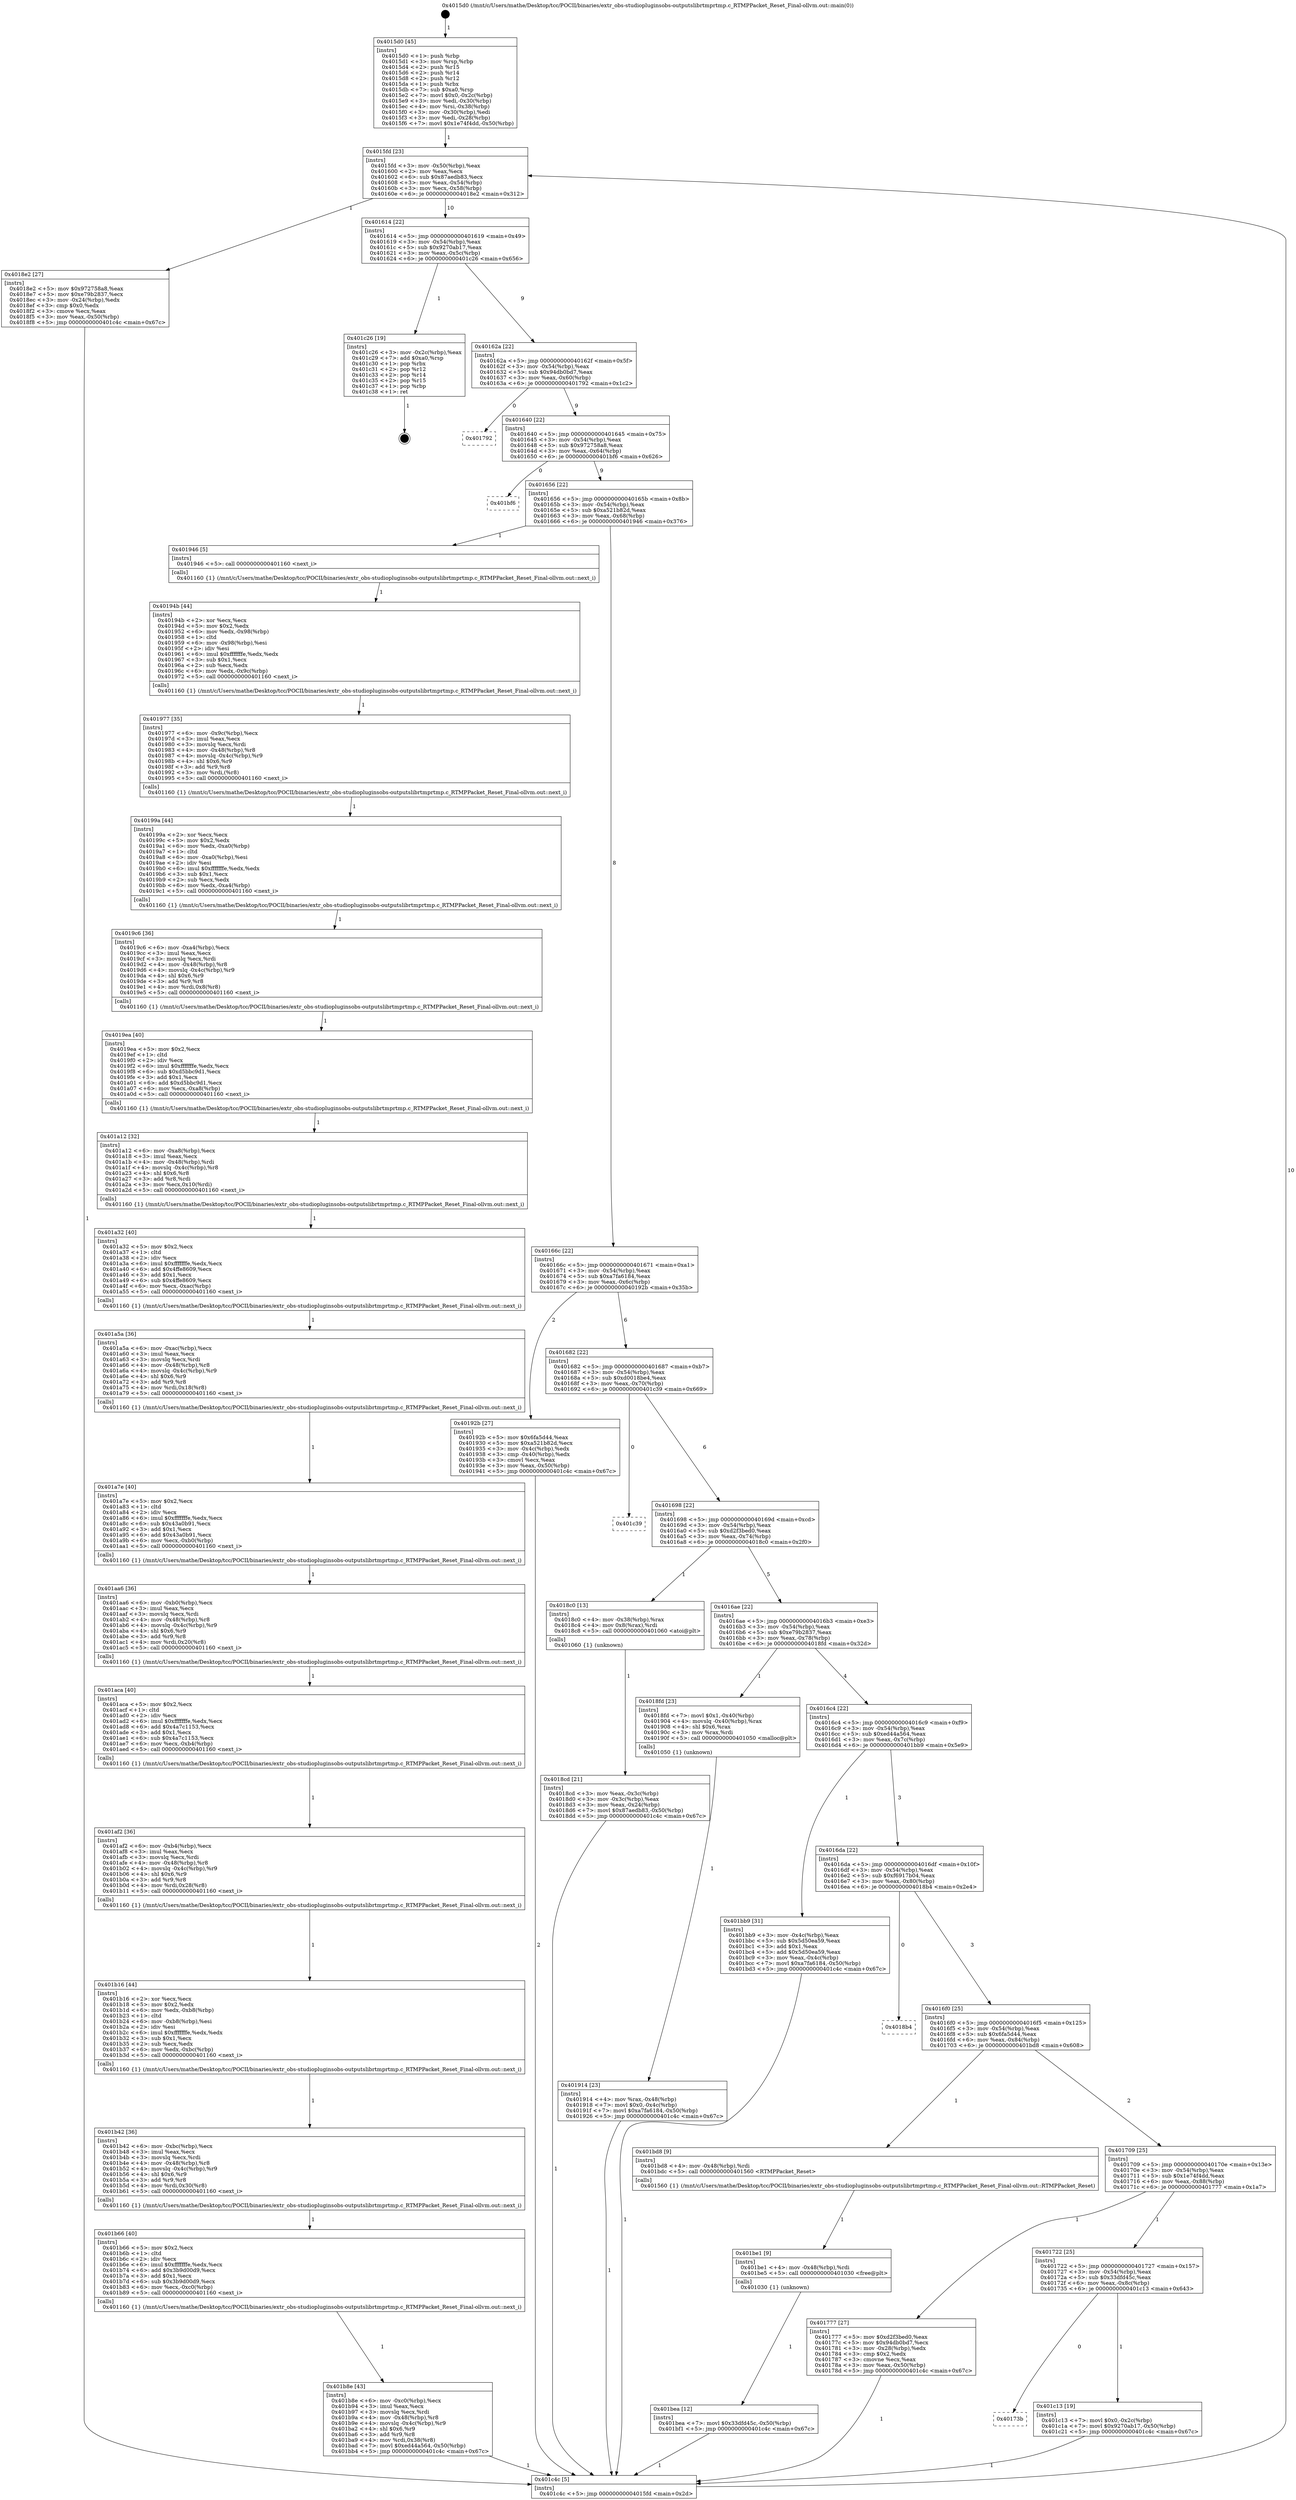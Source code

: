 digraph "0x4015d0" {
  label = "0x4015d0 (/mnt/c/Users/mathe/Desktop/tcc/POCII/binaries/extr_obs-studiopluginsobs-outputslibrtmprtmp.c_RTMPPacket_Reset_Final-ollvm.out::main(0))"
  labelloc = "t"
  node[shape=record]

  Entry [label="",width=0.3,height=0.3,shape=circle,fillcolor=black,style=filled]
  "0x4015fd" [label="{
     0x4015fd [23]\l
     | [instrs]\l
     &nbsp;&nbsp;0x4015fd \<+3\>: mov -0x50(%rbp),%eax\l
     &nbsp;&nbsp;0x401600 \<+2\>: mov %eax,%ecx\l
     &nbsp;&nbsp;0x401602 \<+6\>: sub $0x87aedb83,%ecx\l
     &nbsp;&nbsp;0x401608 \<+3\>: mov %eax,-0x54(%rbp)\l
     &nbsp;&nbsp;0x40160b \<+3\>: mov %ecx,-0x58(%rbp)\l
     &nbsp;&nbsp;0x40160e \<+6\>: je 00000000004018e2 \<main+0x312\>\l
  }"]
  "0x4018e2" [label="{
     0x4018e2 [27]\l
     | [instrs]\l
     &nbsp;&nbsp;0x4018e2 \<+5\>: mov $0x972758a8,%eax\l
     &nbsp;&nbsp;0x4018e7 \<+5\>: mov $0xe79b2837,%ecx\l
     &nbsp;&nbsp;0x4018ec \<+3\>: mov -0x24(%rbp),%edx\l
     &nbsp;&nbsp;0x4018ef \<+3\>: cmp $0x0,%edx\l
     &nbsp;&nbsp;0x4018f2 \<+3\>: cmove %ecx,%eax\l
     &nbsp;&nbsp;0x4018f5 \<+3\>: mov %eax,-0x50(%rbp)\l
     &nbsp;&nbsp;0x4018f8 \<+5\>: jmp 0000000000401c4c \<main+0x67c\>\l
  }"]
  "0x401614" [label="{
     0x401614 [22]\l
     | [instrs]\l
     &nbsp;&nbsp;0x401614 \<+5\>: jmp 0000000000401619 \<main+0x49\>\l
     &nbsp;&nbsp;0x401619 \<+3\>: mov -0x54(%rbp),%eax\l
     &nbsp;&nbsp;0x40161c \<+5\>: sub $0x9270ab17,%eax\l
     &nbsp;&nbsp;0x401621 \<+3\>: mov %eax,-0x5c(%rbp)\l
     &nbsp;&nbsp;0x401624 \<+6\>: je 0000000000401c26 \<main+0x656\>\l
  }"]
  Exit [label="",width=0.3,height=0.3,shape=circle,fillcolor=black,style=filled,peripheries=2]
  "0x401c26" [label="{
     0x401c26 [19]\l
     | [instrs]\l
     &nbsp;&nbsp;0x401c26 \<+3\>: mov -0x2c(%rbp),%eax\l
     &nbsp;&nbsp;0x401c29 \<+7\>: add $0xa0,%rsp\l
     &nbsp;&nbsp;0x401c30 \<+1\>: pop %rbx\l
     &nbsp;&nbsp;0x401c31 \<+2\>: pop %r12\l
     &nbsp;&nbsp;0x401c33 \<+2\>: pop %r14\l
     &nbsp;&nbsp;0x401c35 \<+2\>: pop %r15\l
     &nbsp;&nbsp;0x401c37 \<+1\>: pop %rbp\l
     &nbsp;&nbsp;0x401c38 \<+1\>: ret\l
  }"]
  "0x40162a" [label="{
     0x40162a [22]\l
     | [instrs]\l
     &nbsp;&nbsp;0x40162a \<+5\>: jmp 000000000040162f \<main+0x5f\>\l
     &nbsp;&nbsp;0x40162f \<+3\>: mov -0x54(%rbp),%eax\l
     &nbsp;&nbsp;0x401632 \<+5\>: sub $0x94db0bd7,%eax\l
     &nbsp;&nbsp;0x401637 \<+3\>: mov %eax,-0x60(%rbp)\l
     &nbsp;&nbsp;0x40163a \<+6\>: je 0000000000401792 \<main+0x1c2\>\l
  }"]
  "0x40173b" [label="{
     0x40173b\l
  }", style=dashed]
  "0x401792" [label="{
     0x401792\l
  }", style=dashed]
  "0x401640" [label="{
     0x401640 [22]\l
     | [instrs]\l
     &nbsp;&nbsp;0x401640 \<+5\>: jmp 0000000000401645 \<main+0x75\>\l
     &nbsp;&nbsp;0x401645 \<+3\>: mov -0x54(%rbp),%eax\l
     &nbsp;&nbsp;0x401648 \<+5\>: sub $0x972758a8,%eax\l
     &nbsp;&nbsp;0x40164d \<+3\>: mov %eax,-0x64(%rbp)\l
     &nbsp;&nbsp;0x401650 \<+6\>: je 0000000000401bf6 \<main+0x626\>\l
  }"]
  "0x401c13" [label="{
     0x401c13 [19]\l
     | [instrs]\l
     &nbsp;&nbsp;0x401c13 \<+7\>: movl $0x0,-0x2c(%rbp)\l
     &nbsp;&nbsp;0x401c1a \<+7\>: movl $0x9270ab17,-0x50(%rbp)\l
     &nbsp;&nbsp;0x401c21 \<+5\>: jmp 0000000000401c4c \<main+0x67c\>\l
  }"]
  "0x401bf6" [label="{
     0x401bf6\l
  }", style=dashed]
  "0x401656" [label="{
     0x401656 [22]\l
     | [instrs]\l
     &nbsp;&nbsp;0x401656 \<+5\>: jmp 000000000040165b \<main+0x8b\>\l
     &nbsp;&nbsp;0x40165b \<+3\>: mov -0x54(%rbp),%eax\l
     &nbsp;&nbsp;0x40165e \<+5\>: sub $0xa521b82d,%eax\l
     &nbsp;&nbsp;0x401663 \<+3\>: mov %eax,-0x68(%rbp)\l
     &nbsp;&nbsp;0x401666 \<+6\>: je 0000000000401946 \<main+0x376\>\l
  }"]
  "0x401bea" [label="{
     0x401bea [12]\l
     | [instrs]\l
     &nbsp;&nbsp;0x401bea \<+7\>: movl $0x33dfd45c,-0x50(%rbp)\l
     &nbsp;&nbsp;0x401bf1 \<+5\>: jmp 0000000000401c4c \<main+0x67c\>\l
  }"]
  "0x401946" [label="{
     0x401946 [5]\l
     | [instrs]\l
     &nbsp;&nbsp;0x401946 \<+5\>: call 0000000000401160 \<next_i\>\l
     | [calls]\l
     &nbsp;&nbsp;0x401160 \{1\} (/mnt/c/Users/mathe/Desktop/tcc/POCII/binaries/extr_obs-studiopluginsobs-outputslibrtmprtmp.c_RTMPPacket_Reset_Final-ollvm.out::next_i)\l
  }"]
  "0x40166c" [label="{
     0x40166c [22]\l
     | [instrs]\l
     &nbsp;&nbsp;0x40166c \<+5\>: jmp 0000000000401671 \<main+0xa1\>\l
     &nbsp;&nbsp;0x401671 \<+3\>: mov -0x54(%rbp),%eax\l
     &nbsp;&nbsp;0x401674 \<+5\>: sub $0xa7fa6184,%eax\l
     &nbsp;&nbsp;0x401679 \<+3\>: mov %eax,-0x6c(%rbp)\l
     &nbsp;&nbsp;0x40167c \<+6\>: je 000000000040192b \<main+0x35b\>\l
  }"]
  "0x401be1" [label="{
     0x401be1 [9]\l
     | [instrs]\l
     &nbsp;&nbsp;0x401be1 \<+4\>: mov -0x48(%rbp),%rdi\l
     &nbsp;&nbsp;0x401be5 \<+5\>: call 0000000000401030 \<free@plt\>\l
     | [calls]\l
     &nbsp;&nbsp;0x401030 \{1\} (unknown)\l
  }"]
  "0x40192b" [label="{
     0x40192b [27]\l
     | [instrs]\l
     &nbsp;&nbsp;0x40192b \<+5\>: mov $0x6fa5d44,%eax\l
     &nbsp;&nbsp;0x401930 \<+5\>: mov $0xa521b82d,%ecx\l
     &nbsp;&nbsp;0x401935 \<+3\>: mov -0x4c(%rbp),%edx\l
     &nbsp;&nbsp;0x401938 \<+3\>: cmp -0x40(%rbp),%edx\l
     &nbsp;&nbsp;0x40193b \<+3\>: cmovl %ecx,%eax\l
     &nbsp;&nbsp;0x40193e \<+3\>: mov %eax,-0x50(%rbp)\l
     &nbsp;&nbsp;0x401941 \<+5\>: jmp 0000000000401c4c \<main+0x67c\>\l
  }"]
  "0x401682" [label="{
     0x401682 [22]\l
     | [instrs]\l
     &nbsp;&nbsp;0x401682 \<+5\>: jmp 0000000000401687 \<main+0xb7\>\l
     &nbsp;&nbsp;0x401687 \<+3\>: mov -0x54(%rbp),%eax\l
     &nbsp;&nbsp;0x40168a \<+5\>: sub $0xd0018be4,%eax\l
     &nbsp;&nbsp;0x40168f \<+3\>: mov %eax,-0x70(%rbp)\l
     &nbsp;&nbsp;0x401692 \<+6\>: je 0000000000401c39 \<main+0x669\>\l
  }"]
  "0x401b8e" [label="{
     0x401b8e [43]\l
     | [instrs]\l
     &nbsp;&nbsp;0x401b8e \<+6\>: mov -0xc0(%rbp),%ecx\l
     &nbsp;&nbsp;0x401b94 \<+3\>: imul %eax,%ecx\l
     &nbsp;&nbsp;0x401b97 \<+3\>: movslq %ecx,%rdi\l
     &nbsp;&nbsp;0x401b9a \<+4\>: mov -0x48(%rbp),%r8\l
     &nbsp;&nbsp;0x401b9e \<+4\>: movslq -0x4c(%rbp),%r9\l
     &nbsp;&nbsp;0x401ba2 \<+4\>: shl $0x6,%r9\l
     &nbsp;&nbsp;0x401ba6 \<+3\>: add %r9,%r8\l
     &nbsp;&nbsp;0x401ba9 \<+4\>: mov %rdi,0x38(%r8)\l
     &nbsp;&nbsp;0x401bad \<+7\>: movl $0xed44a564,-0x50(%rbp)\l
     &nbsp;&nbsp;0x401bb4 \<+5\>: jmp 0000000000401c4c \<main+0x67c\>\l
  }"]
  "0x401c39" [label="{
     0x401c39\l
  }", style=dashed]
  "0x401698" [label="{
     0x401698 [22]\l
     | [instrs]\l
     &nbsp;&nbsp;0x401698 \<+5\>: jmp 000000000040169d \<main+0xcd\>\l
     &nbsp;&nbsp;0x40169d \<+3\>: mov -0x54(%rbp),%eax\l
     &nbsp;&nbsp;0x4016a0 \<+5\>: sub $0xd2f3bed0,%eax\l
     &nbsp;&nbsp;0x4016a5 \<+3\>: mov %eax,-0x74(%rbp)\l
     &nbsp;&nbsp;0x4016a8 \<+6\>: je 00000000004018c0 \<main+0x2f0\>\l
  }"]
  "0x401b66" [label="{
     0x401b66 [40]\l
     | [instrs]\l
     &nbsp;&nbsp;0x401b66 \<+5\>: mov $0x2,%ecx\l
     &nbsp;&nbsp;0x401b6b \<+1\>: cltd\l
     &nbsp;&nbsp;0x401b6c \<+2\>: idiv %ecx\l
     &nbsp;&nbsp;0x401b6e \<+6\>: imul $0xfffffffe,%edx,%ecx\l
     &nbsp;&nbsp;0x401b74 \<+6\>: add $0x3b9d00d9,%ecx\l
     &nbsp;&nbsp;0x401b7a \<+3\>: add $0x1,%ecx\l
     &nbsp;&nbsp;0x401b7d \<+6\>: sub $0x3b9d00d9,%ecx\l
     &nbsp;&nbsp;0x401b83 \<+6\>: mov %ecx,-0xc0(%rbp)\l
     &nbsp;&nbsp;0x401b89 \<+5\>: call 0000000000401160 \<next_i\>\l
     | [calls]\l
     &nbsp;&nbsp;0x401160 \{1\} (/mnt/c/Users/mathe/Desktop/tcc/POCII/binaries/extr_obs-studiopluginsobs-outputslibrtmprtmp.c_RTMPPacket_Reset_Final-ollvm.out::next_i)\l
  }"]
  "0x4018c0" [label="{
     0x4018c0 [13]\l
     | [instrs]\l
     &nbsp;&nbsp;0x4018c0 \<+4\>: mov -0x38(%rbp),%rax\l
     &nbsp;&nbsp;0x4018c4 \<+4\>: mov 0x8(%rax),%rdi\l
     &nbsp;&nbsp;0x4018c8 \<+5\>: call 0000000000401060 \<atoi@plt\>\l
     | [calls]\l
     &nbsp;&nbsp;0x401060 \{1\} (unknown)\l
  }"]
  "0x4016ae" [label="{
     0x4016ae [22]\l
     | [instrs]\l
     &nbsp;&nbsp;0x4016ae \<+5\>: jmp 00000000004016b3 \<main+0xe3\>\l
     &nbsp;&nbsp;0x4016b3 \<+3\>: mov -0x54(%rbp),%eax\l
     &nbsp;&nbsp;0x4016b6 \<+5\>: sub $0xe79b2837,%eax\l
     &nbsp;&nbsp;0x4016bb \<+3\>: mov %eax,-0x78(%rbp)\l
     &nbsp;&nbsp;0x4016be \<+6\>: je 00000000004018fd \<main+0x32d\>\l
  }"]
  "0x401b42" [label="{
     0x401b42 [36]\l
     | [instrs]\l
     &nbsp;&nbsp;0x401b42 \<+6\>: mov -0xbc(%rbp),%ecx\l
     &nbsp;&nbsp;0x401b48 \<+3\>: imul %eax,%ecx\l
     &nbsp;&nbsp;0x401b4b \<+3\>: movslq %ecx,%rdi\l
     &nbsp;&nbsp;0x401b4e \<+4\>: mov -0x48(%rbp),%r8\l
     &nbsp;&nbsp;0x401b52 \<+4\>: movslq -0x4c(%rbp),%r9\l
     &nbsp;&nbsp;0x401b56 \<+4\>: shl $0x6,%r9\l
     &nbsp;&nbsp;0x401b5a \<+3\>: add %r9,%r8\l
     &nbsp;&nbsp;0x401b5d \<+4\>: mov %rdi,0x30(%r8)\l
     &nbsp;&nbsp;0x401b61 \<+5\>: call 0000000000401160 \<next_i\>\l
     | [calls]\l
     &nbsp;&nbsp;0x401160 \{1\} (/mnt/c/Users/mathe/Desktop/tcc/POCII/binaries/extr_obs-studiopluginsobs-outputslibrtmprtmp.c_RTMPPacket_Reset_Final-ollvm.out::next_i)\l
  }"]
  "0x4018fd" [label="{
     0x4018fd [23]\l
     | [instrs]\l
     &nbsp;&nbsp;0x4018fd \<+7\>: movl $0x1,-0x40(%rbp)\l
     &nbsp;&nbsp;0x401904 \<+4\>: movslq -0x40(%rbp),%rax\l
     &nbsp;&nbsp;0x401908 \<+4\>: shl $0x6,%rax\l
     &nbsp;&nbsp;0x40190c \<+3\>: mov %rax,%rdi\l
     &nbsp;&nbsp;0x40190f \<+5\>: call 0000000000401050 \<malloc@plt\>\l
     | [calls]\l
     &nbsp;&nbsp;0x401050 \{1\} (unknown)\l
  }"]
  "0x4016c4" [label="{
     0x4016c4 [22]\l
     | [instrs]\l
     &nbsp;&nbsp;0x4016c4 \<+5\>: jmp 00000000004016c9 \<main+0xf9\>\l
     &nbsp;&nbsp;0x4016c9 \<+3\>: mov -0x54(%rbp),%eax\l
     &nbsp;&nbsp;0x4016cc \<+5\>: sub $0xed44a564,%eax\l
     &nbsp;&nbsp;0x4016d1 \<+3\>: mov %eax,-0x7c(%rbp)\l
     &nbsp;&nbsp;0x4016d4 \<+6\>: je 0000000000401bb9 \<main+0x5e9\>\l
  }"]
  "0x401b16" [label="{
     0x401b16 [44]\l
     | [instrs]\l
     &nbsp;&nbsp;0x401b16 \<+2\>: xor %ecx,%ecx\l
     &nbsp;&nbsp;0x401b18 \<+5\>: mov $0x2,%edx\l
     &nbsp;&nbsp;0x401b1d \<+6\>: mov %edx,-0xb8(%rbp)\l
     &nbsp;&nbsp;0x401b23 \<+1\>: cltd\l
     &nbsp;&nbsp;0x401b24 \<+6\>: mov -0xb8(%rbp),%esi\l
     &nbsp;&nbsp;0x401b2a \<+2\>: idiv %esi\l
     &nbsp;&nbsp;0x401b2c \<+6\>: imul $0xfffffffe,%edx,%edx\l
     &nbsp;&nbsp;0x401b32 \<+3\>: sub $0x1,%ecx\l
     &nbsp;&nbsp;0x401b35 \<+2\>: sub %ecx,%edx\l
     &nbsp;&nbsp;0x401b37 \<+6\>: mov %edx,-0xbc(%rbp)\l
     &nbsp;&nbsp;0x401b3d \<+5\>: call 0000000000401160 \<next_i\>\l
     | [calls]\l
     &nbsp;&nbsp;0x401160 \{1\} (/mnt/c/Users/mathe/Desktop/tcc/POCII/binaries/extr_obs-studiopluginsobs-outputslibrtmprtmp.c_RTMPPacket_Reset_Final-ollvm.out::next_i)\l
  }"]
  "0x401bb9" [label="{
     0x401bb9 [31]\l
     | [instrs]\l
     &nbsp;&nbsp;0x401bb9 \<+3\>: mov -0x4c(%rbp),%eax\l
     &nbsp;&nbsp;0x401bbc \<+5\>: sub $0x5d50ea59,%eax\l
     &nbsp;&nbsp;0x401bc1 \<+3\>: add $0x1,%eax\l
     &nbsp;&nbsp;0x401bc4 \<+5\>: add $0x5d50ea59,%eax\l
     &nbsp;&nbsp;0x401bc9 \<+3\>: mov %eax,-0x4c(%rbp)\l
     &nbsp;&nbsp;0x401bcc \<+7\>: movl $0xa7fa6184,-0x50(%rbp)\l
     &nbsp;&nbsp;0x401bd3 \<+5\>: jmp 0000000000401c4c \<main+0x67c\>\l
  }"]
  "0x4016da" [label="{
     0x4016da [22]\l
     | [instrs]\l
     &nbsp;&nbsp;0x4016da \<+5\>: jmp 00000000004016df \<main+0x10f\>\l
     &nbsp;&nbsp;0x4016df \<+3\>: mov -0x54(%rbp),%eax\l
     &nbsp;&nbsp;0x4016e2 \<+5\>: sub $0xf6917b04,%eax\l
     &nbsp;&nbsp;0x4016e7 \<+3\>: mov %eax,-0x80(%rbp)\l
     &nbsp;&nbsp;0x4016ea \<+6\>: je 00000000004018b4 \<main+0x2e4\>\l
  }"]
  "0x401af2" [label="{
     0x401af2 [36]\l
     | [instrs]\l
     &nbsp;&nbsp;0x401af2 \<+6\>: mov -0xb4(%rbp),%ecx\l
     &nbsp;&nbsp;0x401af8 \<+3\>: imul %eax,%ecx\l
     &nbsp;&nbsp;0x401afb \<+3\>: movslq %ecx,%rdi\l
     &nbsp;&nbsp;0x401afe \<+4\>: mov -0x48(%rbp),%r8\l
     &nbsp;&nbsp;0x401b02 \<+4\>: movslq -0x4c(%rbp),%r9\l
     &nbsp;&nbsp;0x401b06 \<+4\>: shl $0x6,%r9\l
     &nbsp;&nbsp;0x401b0a \<+3\>: add %r9,%r8\l
     &nbsp;&nbsp;0x401b0d \<+4\>: mov %rdi,0x28(%r8)\l
     &nbsp;&nbsp;0x401b11 \<+5\>: call 0000000000401160 \<next_i\>\l
     | [calls]\l
     &nbsp;&nbsp;0x401160 \{1\} (/mnt/c/Users/mathe/Desktop/tcc/POCII/binaries/extr_obs-studiopluginsobs-outputslibrtmprtmp.c_RTMPPacket_Reset_Final-ollvm.out::next_i)\l
  }"]
  "0x4018b4" [label="{
     0x4018b4\l
  }", style=dashed]
  "0x4016f0" [label="{
     0x4016f0 [25]\l
     | [instrs]\l
     &nbsp;&nbsp;0x4016f0 \<+5\>: jmp 00000000004016f5 \<main+0x125\>\l
     &nbsp;&nbsp;0x4016f5 \<+3\>: mov -0x54(%rbp),%eax\l
     &nbsp;&nbsp;0x4016f8 \<+5\>: sub $0x6fa5d44,%eax\l
     &nbsp;&nbsp;0x4016fd \<+6\>: mov %eax,-0x84(%rbp)\l
     &nbsp;&nbsp;0x401703 \<+6\>: je 0000000000401bd8 \<main+0x608\>\l
  }"]
  "0x401aca" [label="{
     0x401aca [40]\l
     | [instrs]\l
     &nbsp;&nbsp;0x401aca \<+5\>: mov $0x2,%ecx\l
     &nbsp;&nbsp;0x401acf \<+1\>: cltd\l
     &nbsp;&nbsp;0x401ad0 \<+2\>: idiv %ecx\l
     &nbsp;&nbsp;0x401ad2 \<+6\>: imul $0xfffffffe,%edx,%ecx\l
     &nbsp;&nbsp;0x401ad8 \<+6\>: add $0x4a7c1153,%ecx\l
     &nbsp;&nbsp;0x401ade \<+3\>: add $0x1,%ecx\l
     &nbsp;&nbsp;0x401ae1 \<+6\>: sub $0x4a7c1153,%ecx\l
     &nbsp;&nbsp;0x401ae7 \<+6\>: mov %ecx,-0xb4(%rbp)\l
     &nbsp;&nbsp;0x401aed \<+5\>: call 0000000000401160 \<next_i\>\l
     | [calls]\l
     &nbsp;&nbsp;0x401160 \{1\} (/mnt/c/Users/mathe/Desktop/tcc/POCII/binaries/extr_obs-studiopluginsobs-outputslibrtmprtmp.c_RTMPPacket_Reset_Final-ollvm.out::next_i)\l
  }"]
  "0x401bd8" [label="{
     0x401bd8 [9]\l
     | [instrs]\l
     &nbsp;&nbsp;0x401bd8 \<+4\>: mov -0x48(%rbp),%rdi\l
     &nbsp;&nbsp;0x401bdc \<+5\>: call 0000000000401560 \<RTMPPacket_Reset\>\l
     | [calls]\l
     &nbsp;&nbsp;0x401560 \{1\} (/mnt/c/Users/mathe/Desktop/tcc/POCII/binaries/extr_obs-studiopluginsobs-outputslibrtmprtmp.c_RTMPPacket_Reset_Final-ollvm.out::RTMPPacket_Reset)\l
  }"]
  "0x401709" [label="{
     0x401709 [25]\l
     | [instrs]\l
     &nbsp;&nbsp;0x401709 \<+5\>: jmp 000000000040170e \<main+0x13e\>\l
     &nbsp;&nbsp;0x40170e \<+3\>: mov -0x54(%rbp),%eax\l
     &nbsp;&nbsp;0x401711 \<+5\>: sub $0x1e74f4dd,%eax\l
     &nbsp;&nbsp;0x401716 \<+6\>: mov %eax,-0x88(%rbp)\l
     &nbsp;&nbsp;0x40171c \<+6\>: je 0000000000401777 \<main+0x1a7\>\l
  }"]
  "0x401aa6" [label="{
     0x401aa6 [36]\l
     | [instrs]\l
     &nbsp;&nbsp;0x401aa6 \<+6\>: mov -0xb0(%rbp),%ecx\l
     &nbsp;&nbsp;0x401aac \<+3\>: imul %eax,%ecx\l
     &nbsp;&nbsp;0x401aaf \<+3\>: movslq %ecx,%rdi\l
     &nbsp;&nbsp;0x401ab2 \<+4\>: mov -0x48(%rbp),%r8\l
     &nbsp;&nbsp;0x401ab6 \<+4\>: movslq -0x4c(%rbp),%r9\l
     &nbsp;&nbsp;0x401aba \<+4\>: shl $0x6,%r9\l
     &nbsp;&nbsp;0x401abe \<+3\>: add %r9,%r8\l
     &nbsp;&nbsp;0x401ac1 \<+4\>: mov %rdi,0x20(%r8)\l
     &nbsp;&nbsp;0x401ac5 \<+5\>: call 0000000000401160 \<next_i\>\l
     | [calls]\l
     &nbsp;&nbsp;0x401160 \{1\} (/mnt/c/Users/mathe/Desktop/tcc/POCII/binaries/extr_obs-studiopluginsobs-outputslibrtmprtmp.c_RTMPPacket_Reset_Final-ollvm.out::next_i)\l
  }"]
  "0x401777" [label="{
     0x401777 [27]\l
     | [instrs]\l
     &nbsp;&nbsp;0x401777 \<+5\>: mov $0xd2f3bed0,%eax\l
     &nbsp;&nbsp;0x40177c \<+5\>: mov $0x94db0bd7,%ecx\l
     &nbsp;&nbsp;0x401781 \<+3\>: mov -0x28(%rbp),%edx\l
     &nbsp;&nbsp;0x401784 \<+3\>: cmp $0x2,%edx\l
     &nbsp;&nbsp;0x401787 \<+3\>: cmovne %ecx,%eax\l
     &nbsp;&nbsp;0x40178a \<+3\>: mov %eax,-0x50(%rbp)\l
     &nbsp;&nbsp;0x40178d \<+5\>: jmp 0000000000401c4c \<main+0x67c\>\l
  }"]
  "0x401722" [label="{
     0x401722 [25]\l
     | [instrs]\l
     &nbsp;&nbsp;0x401722 \<+5\>: jmp 0000000000401727 \<main+0x157\>\l
     &nbsp;&nbsp;0x401727 \<+3\>: mov -0x54(%rbp),%eax\l
     &nbsp;&nbsp;0x40172a \<+5\>: sub $0x33dfd45c,%eax\l
     &nbsp;&nbsp;0x40172f \<+6\>: mov %eax,-0x8c(%rbp)\l
     &nbsp;&nbsp;0x401735 \<+6\>: je 0000000000401c13 \<main+0x643\>\l
  }"]
  "0x401c4c" [label="{
     0x401c4c [5]\l
     | [instrs]\l
     &nbsp;&nbsp;0x401c4c \<+5\>: jmp 00000000004015fd \<main+0x2d\>\l
  }"]
  "0x4015d0" [label="{
     0x4015d0 [45]\l
     | [instrs]\l
     &nbsp;&nbsp;0x4015d0 \<+1\>: push %rbp\l
     &nbsp;&nbsp;0x4015d1 \<+3\>: mov %rsp,%rbp\l
     &nbsp;&nbsp;0x4015d4 \<+2\>: push %r15\l
     &nbsp;&nbsp;0x4015d6 \<+2\>: push %r14\l
     &nbsp;&nbsp;0x4015d8 \<+2\>: push %r12\l
     &nbsp;&nbsp;0x4015da \<+1\>: push %rbx\l
     &nbsp;&nbsp;0x4015db \<+7\>: sub $0xa0,%rsp\l
     &nbsp;&nbsp;0x4015e2 \<+7\>: movl $0x0,-0x2c(%rbp)\l
     &nbsp;&nbsp;0x4015e9 \<+3\>: mov %edi,-0x30(%rbp)\l
     &nbsp;&nbsp;0x4015ec \<+4\>: mov %rsi,-0x38(%rbp)\l
     &nbsp;&nbsp;0x4015f0 \<+3\>: mov -0x30(%rbp),%edi\l
     &nbsp;&nbsp;0x4015f3 \<+3\>: mov %edi,-0x28(%rbp)\l
     &nbsp;&nbsp;0x4015f6 \<+7\>: movl $0x1e74f4dd,-0x50(%rbp)\l
  }"]
  "0x4018cd" [label="{
     0x4018cd [21]\l
     | [instrs]\l
     &nbsp;&nbsp;0x4018cd \<+3\>: mov %eax,-0x3c(%rbp)\l
     &nbsp;&nbsp;0x4018d0 \<+3\>: mov -0x3c(%rbp),%eax\l
     &nbsp;&nbsp;0x4018d3 \<+3\>: mov %eax,-0x24(%rbp)\l
     &nbsp;&nbsp;0x4018d6 \<+7\>: movl $0x87aedb83,-0x50(%rbp)\l
     &nbsp;&nbsp;0x4018dd \<+5\>: jmp 0000000000401c4c \<main+0x67c\>\l
  }"]
  "0x401914" [label="{
     0x401914 [23]\l
     | [instrs]\l
     &nbsp;&nbsp;0x401914 \<+4\>: mov %rax,-0x48(%rbp)\l
     &nbsp;&nbsp;0x401918 \<+7\>: movl $0x0,-0x4c(%rbp)\l
     &nbsp;&nbsp;0x40191f \<+7\>: movl $0xa7fa6184,-0x50(%rbp)\l
     &nbsp;&nbsp;0x401926 \<+5\>: jmp 0000000000401c4c \<main+0x67c\>\l
  }"]
  "0x40194b" [label="{
     0x40194b [44]\l
     | [instrs]\l
     &nbsp;&nbsp;0x40194b \<+2\>: xor %ecx,%ecx\l
     &nbsp;&nbsp;0x40194d \<+5\>: mov $0x2,%edx\l
     &nbsp;&nbsp;0x401952 \<+6\>: mov %edx,-0x98(%rbp)\l
     &nbsp;&nbsp;0x401958 \<+1\>: cltd\l
     &nbsp;&nbsp;0x401959 \<+6\>: mov -0x98(%rbp),%esi\l
     &nbsp;&nbsp;0x40195f \<+2\>: idiv %esi\l
     &nbsp;&nbsp;0x401961 \<+6\>: imul $0xfffffffe,%edx,%edx\l
     &nbsp;&nbsp;0x401967 \<+3\>: sub $0x1,%ecx\l
     &nbsp;&nbsp;0x40196a \<+2\>: sub %ecx,%edx\l
     &nbsp;&nbsp;0x40196c \<+6\>: mov %edx,-0x9c(%rbp)\l
     &nbsp;&nbsp;0x401972 \<+5\>: call 0000000000401160 \<next_i\>\l
     | [calls]\l
     &nbsp;&nbsp;0x401160 \{1\} (/mnt/c/Users/mathe/Desktop/tcc/POCII/binaries/extr_obs-studiopluginsobs-outputslibrtmprtmp.c_RTMPPacket_Reset_Final-ollvm.out::next_i)\l
  }"]
  "0x401977" [label="{
     0x401977 [35]\l
     | [instrs]\l
     &nbsp;&nbsp;0x401977 \<+6\>: mov -0x9c(%rbp),%ecx\l
     &nbsp;&nbsp;0x40197d \<+3\>: imul %eax,%ecx\l
     &nbsp;&nbsp;0x401980 \<+3\>: movslq %ecx,%rdi\l
     &nbsp;&nbsp;0x401983 \<+4\>: mov -0x48(%rbp),%r8\l
     &nbsp;&nbsp;0x401987 \<+4\>: movslq -0x4c(%rbp),%r9\l
     &nbsp;&nbsp;0x40198b \<+4\>: shl $0x6,%r9\l
     &nbsp;&nbsp;0x40198f \<+3\>: add %r9,%r8\l
     &nbsp;&nbsp;0x401992 \<+3\>: mov %rdi,(%r8)\l
     &nbsp;&nbsp;0x401995 \<+5\>: call 0000000000401160 \<next_i\>\l
     | [calls]\l
     &nbsp;&nbsp;0x401160 \{1\} (/mnt/c/Users/mathe/Desktop/tcc/POCII/binaries/extr_obs-studiopluginsobs-outputslibrtmprtmp.c_RTMPPacket_Reset_Final-ollvm.out::next_i)\l
  }"]
  "0x40199a" [label="{
     0x40199a [44]\l
     | [instrs]\l
     &nbsp;&nbsp;0x40199a \<+2\>: xor %ecx,%ecx\l
     &nbsp;&nbsp;0x40199c \<+5\>: mov $0x2,%edx\l
     &nbsp;&nbsp;0x4019a1 \<+6\>: mov %edx,-0xa0(%rbp)\l
     &nbsp;&nbsp;0x4019a7 \<+1\>: cltd\l
     &nbsp;&nbsp;0x4019a8 \<+6\>: mov -0xa0(%rbp),%esi\l
     &nbsp;&nbsp;0x4019ae \<+2\>: idiv %esi\l
     &nbsp;&nbsp;0x4019b0 \<+6\>: imul $0xfffffffe,%edx,%edx\l
     &nbsp;&nbsp;0x4019b6 \<+3\>: sub $0x1,%ecx\l
     &nbsp;&nbsp;0x4019b9 \<+2\>: sub %ecx,%edx\l
     &nbsp;&nbsp;0x4019bb \<+6\>: mov %edx,-0xa4(%rbp)\l
     &nbsp;&nbsp;0x4019c1 \<+5\>: call 0000000000401160 \<next_i\>\l
     | [calls]\l
     &nbsp;&nbsp;0x401160 \{1\} (/mnt/c/Users/mathe/Desktop/tcc/POCII/binaries/extr_obs-studiopluginsobs-outputslibrtmprtmp.c_RTMPPacket_Reset_Final-ollvm.out::next_i)\l
  }"]
  "0x4019c6" [label="{
     0x4019c6 [36]\l
     | [instrs]\l
     &nbsp;&nbsp;0x4019c6 \<+6\>: mov -0xa4(%rbp),%ecx\l
     &nbsp;&nbsp;0x4019cc \<+3\>: imul %eax,%ecx\l
     &nbsp;&nbsp;0x4019cf \<+3\>: movslq %ecx,%rdi\l
     &nbsp;&nbsp;0x4019d2 \<+4\>: mov -0x48(%rbp),%r8\l
     &nbsp;&nbsp;0x4019d6 \<+4\>: movslq -0x4c(%rbp),%r9\l
     &nbsp;&nbsp;0x4019da \<+4\>: shl $0x6,%r9\l
     &nbsp;&nbsp;0x4019de \<+3\>: add %r9,%r8\l
     &nbsp;&nbsp;0x4019e1 \<+4\>: mov %rdi,0x8(%r8)\l
     &nbsp;&nbsp;0x4019e5 \<+5\>: call 0000000000401160 \<next_i\>\l
     | [calls]\l
     &nbsp;&nbsp;0x401160 \{1\} (/mnt/c/Users/mathe/Desktop/tcc/POCII/binaries/extr_obs-studiopluginsobs-outputslibrtmprtmp.c_RTMPPacket_Reset_Final-ollvm.out::next_i)\l
  }"]
  "0x4019ea" [label="{
     0x4019ea [40]\l
     | [instrs]\l
     &nbsp;&nbsp;0x4019ea \<+5\>: mov $0x2,%ecx\l
     &nbsp;&nbsp;0x4019ef \<+1\>: cltd\l
     &nbsp;&nbsp;0x4019f0 \<+2\>: idiv %ecx\l
     &nbsp;&nbsp;0x4019f2 \<+6\>: imul $0xfffffffe,%edx,%ecx\l
     &nbsp;&nbsp;0x4019f8 \<+6\>: sub $0xd5bbc9d1,%ecx\l
     &nbsp;&nbsp;0x4019fe \<+3\>: add $0x1,%ecx\l
     &nbsp;&nbsp;0x401a01 \<+6\>: add $0xd5bbc9d1,%ecx\l
     &nbsp;&nbsp;0x401a07 \<+6\>: mov %ecx,-0xa8(%rbp)\l
     &nbsp;&nbsp;0x401a0d \<+5\>: call 0000000000401160 \<next_i\>\l
     | [calls]\l
     &nbsp;&nbsp;0x401160 \{1\} (/mnt/c/Users/mathe/Desktop/tcc/POCII/binaries/extr_obs-studiopluginsobs-outputslibrtmprtmp.c_RTMPPacket_Reset_Final-ollvm.out::next_i)\l
  }"]
  "0x401a12" [label="{
     0x401a12 [32]\l
     | [instrs]\l
     &nbsp;&nbsp;0x401a12 \<+6\>: mov -0xa8(%rbp),%ecx\l
     &nbsp;&nbsp;0x401a18 \<+3\>: imul %eax,%ecx\l
     &nbsp;&nbsp;0x401a1b \<+4\>: mov -0x48(%rbp),%rdi\l
     &nbsp;&nbsp;0x401a1f \<+4\>: movslq -0x4c(%rbp),%r8\l
     &nbsp;&nbsp;0x401a23 \<+4\>: shl $0x6,%r8\l
     &nbsp;&nbsp;0x401a27 \<+3\>: add %r8,%rdi\l
     &nbsp;&nbsp;0x401a2a \<+3\>: mov %ecx,0x10(%rdi)\l
     &nbsp;&nbsp;0x401a2d \<+5\>: call 0000000000401160 \<next_i\>\l
     | [calls]\l
     &nbsp;&nbsp;0x401160 \{1\} (/mnt/c/Users/mathe/Desktop/tcc/POCII/binaries/extr_obs-studiopluginsobs-outputslibrtmprtmp.c_RTMPPacket_Reset_Final-ollvm.out::next_i)\l
  }"]
  "0x401a32" [label="{
     0x401a32 [40]\l
     | [instrs]\l
     &nbsp;&nbsp;0x401a32 \<+5\>: mov $0x2,%ecx\l
     &nbsp;&nbsp;0x401a37 \<+1\>: cltd\l
     &nbsp;&nbsp;0x401a38 \<+2\>: idiv %ecx\l
     &nbsp;&nbsp;0x401a3a \<+6\>: imul $0xfffffffe,%edx,%ecx\l
     &nbsp;&nbsp;0x401a40 \<+6\>: add $0x4ffe8609,%ecx\l
     &nbsp;&nbsp;0x401a46 \<+3\>: add $0x1,%ecx\l
     &nbsp;&nbsp;0x401a49 \<+6\>: sub $0x4ffe8609,%ecx\l
     &nbsp;&nbsp;0x401a4f \<+6\>: mov %ecx,-0xac(%rbp)\l
     &nbsp;&nbsp;0x401a55 \<+5\>: call 0000000000401160 \<next_i\>\l
     | [calls]\l
     &nbsp;&nbsp;0x401160 \{1\} (/mnt/c/Users/mathe/Desktop/tcc/POCII/binaries/extr_obs-studiopluginsobs-outputslibrtmprtmp.c_RTMPPacket_Reset_Final-ollvm.out::next_i)\l
  }"]
  "0x401a5a" [label="{
     0x401a5a [36]\l
     | [instrs]\l
     &nbsp;&nbsp;0x401a5a \<+6\>: mov -0xac(%rbp),%ecx\l
     &nbsp;&nbsp;0x401a60 \<+3\>: imul %eax,%ecx\l
     &nbsp;&nbsp;0x401a63 \<+3\>: movslq %ecx,%rdi\l
     &nbsp;&nbsp;0x401a66 \<+4\>: mov -0x48(%rbp),%r8\l
     &nbsp;&nbsp;0x401a6a \<+4\>: movslq -0x4c(%rbp),%r9\l
     &nbsp;&nbsp;0x401a6e \<+4\>: shl $0x6,%r9\l
     &nbsp;&nbsp;0x401a72 \<+3\>: add %r9,%r8\l
     &nbsp;&nbsp;0x401a75 \<+4\>: mov %rdi,0x18(%r8)\l
     &nbsp;&nbsp;0x401a79 \<+5\>: call 0000000000401160 \<next_i\>\l
     | [calls]\l
     &nbsp;&nbsp;0x401160 \{1\} (/mnt/c/Users/mathe/Desktop/tcc/POCII/binaries/extr_obs-studiopluginsobs-outputslibrtmprtmp.c_RTMPPacket_Reset_Final-ollvm.out::next_i)\l
  }"]
  "0x401a7e" [label="{
     0x401a7e [40]\l
     | [instrs]\l
     &nbsp;&nbsp;0x401a7e \<+5\>: mov $0x2,%ecx\l
     &nbsp;&nbsp;0x401a83 \<+1\>: cltd\l
     &nbsp;&nbsp;0x401a84 \<+2\>: idiv %ecx\l
     &nbsp;&nbsp;0x401a86 \<+6\>: imul $0xfffffffe,%edx,%ecx\l
     &nbsp;&nbsp;0x401a8c \<+6\>: sub $0x43a0b91,%ecx\l
     &nbsp;&nbsp;0x401a92 \<+3\>: add $0x1,%ecx\l
     &nbsp;&nbsp;0x401a95 \<+6\>: add $0x43a0b91,%ecx\l
     &nbsp;&nbsp;0x401a9b \<+6\>: mov %ecx,-0xb0(%rbp)\l
     &nbsp;&nbsp;0x401aa1 \<+5\>: call 0000000000401160 \<next_i\>\l
     | [calls]\l
     &nbsp;&nbsp;0x401160 \{1\} (/mnt/c/Users/mathe/Desktop/tcc/POCII/binaries/extr_obs-studiopluginsobs-outputslibrtmprtmp.c_RTMPPacket_Reset_Final-ollvm.out::next_i)\l
  }"]
  Entry -> "0x4015d0" [label=" 1"]
  "0x4015fd" -> "0x4018e2" [label=" 1"]
  "0x4015fd" -> "0x401614" [label=" 10"]
  "0x401c26" -> Exit [label=" 1"]
  "0x401614" -> "0x401c26" [label=" 1"]
  "0x401614" -> "0x40162a" [label=" 9"]
  "0x401c13" -> "0x401c4c" [label=" 1"]
  "0x40162a" -> "0x401792" [label=" 0"]
  "0x40162a" -> "0x401640" [label=" 9"]
  "0x401722" -> "0x40173b" [label=" 0"]
  "0x401640" -> "0x401bf6" [label=" 0"]
  "0x401640" -> "0x401656" [label=" 9"]
  "0x401722" -> "0x401c13" [label=" 1"]
  "0x401656" -> "0x401946" [label=" 1"]
  "0x401656" -> "0x40166c" [label=" 8"]
  "0x401bea" -> "0x401c4c" [label=" 1"]
  "0x40166c" -> "0x40192b" [label=" 2"]
  "0x40166c" -> "0x401682" [label=" 6"]
  "0x401be1" -> "0x401bea" [label=" 1"]
  "0x401682" -> "0x401c39" [label=" 0"]
  "0x401682" -> "0x401698" [label=" 6"]
  "0x401bd8" -> "0x401be1" [label=" 1"]
  "0x401698" -> "0x4018c0" [label=" 1"]
  "0x401698" -> "0x4016ae" [label=" 5"]
  "0x401bb9" -> "0x401c4c" [label=" 1"]
  "0x4016ae" -> "0x4018fd" [label=" 1"]
  "0x4016ae" -> "0x4016c4" [label=" 4"]
  "0x401b8e" -> "0x401c4c" [label=" 1"]
  "0x4016c4" -> "0x401bb9" [label=" 1"]
  "0x4016c4" -> "0x4016da" [label=" 3"]
  "0x401b66" -> "0x401b8e" [label=" 1"]
  "0x4016da" -> "0x4018b4" [label=" 0"]
  "0x4016da" -> "0x4016f0" [label=" 3"]
  "0x401b42" -> "0x401b66" [label=" 1"]
  "0x4016f0" -> "0x401bd8" [label=" 1"]
  "0x4016f0" -> "0x401709" [label=" 2"]
  "0x401b16" -> "0x401b42" [label=" 1"]
  "0x401709" -> "0x401777" [label=" 1"]
  "0x401709" -> "0x401722" [label=" 1"]
  "0x401777" -> "0x401c4c" [label=" 1"]
  "0x4015d0" -> "0x4015fd" [label=" 1"]
  "0x401c4c" -> "0x4015fd" [label=" 10"]
  "0x4018c0" -> "0x4018cd" [label=" 1"]
  "0x4018cd" -> "0x401c4c" [label=" 1"]
  "0x4018e2" -> "0x401c4c" [label=" 1"]
  "0x4018fd" -> "0x401914" [label=" 1"]
  "0x401914" -> "0x401c4c" [label=" 1"]
  "0x40192b" -> "0x401c4c" [label=" 2"]
  "0x401946" -> "0x40194b" [label=" 1"]
  "0x40194b" -> "0x401977" [label=" 1"]
  "0x401977" -> "0x40199a" [label=" 1"]
  "0x40199a" -> "0x4019c6" [label=" 1"]
  "0x4019c6" -> "0x4019ea" [label=" 1"]
  "0x4019ea" -> "0x401a12" [label=" 1"]
  "0x401a12" -> "0x401a32" [label=" 1"]
  "0x401a32" -> "0x401a5a" [label=" 1"]
  "0x401a5a" -> "0x401a7e" [label=" 1"]
  "0x401a7e" -> "0x401aa6" [label=" 1"]
  "0x401aa6" -> "0x401aca" [label=" 1"]
  "0x401aca" -> "0x401af2" [label=" 1"]
  "0x401af2" -> "0x401b16" [label=" 1"]
}
